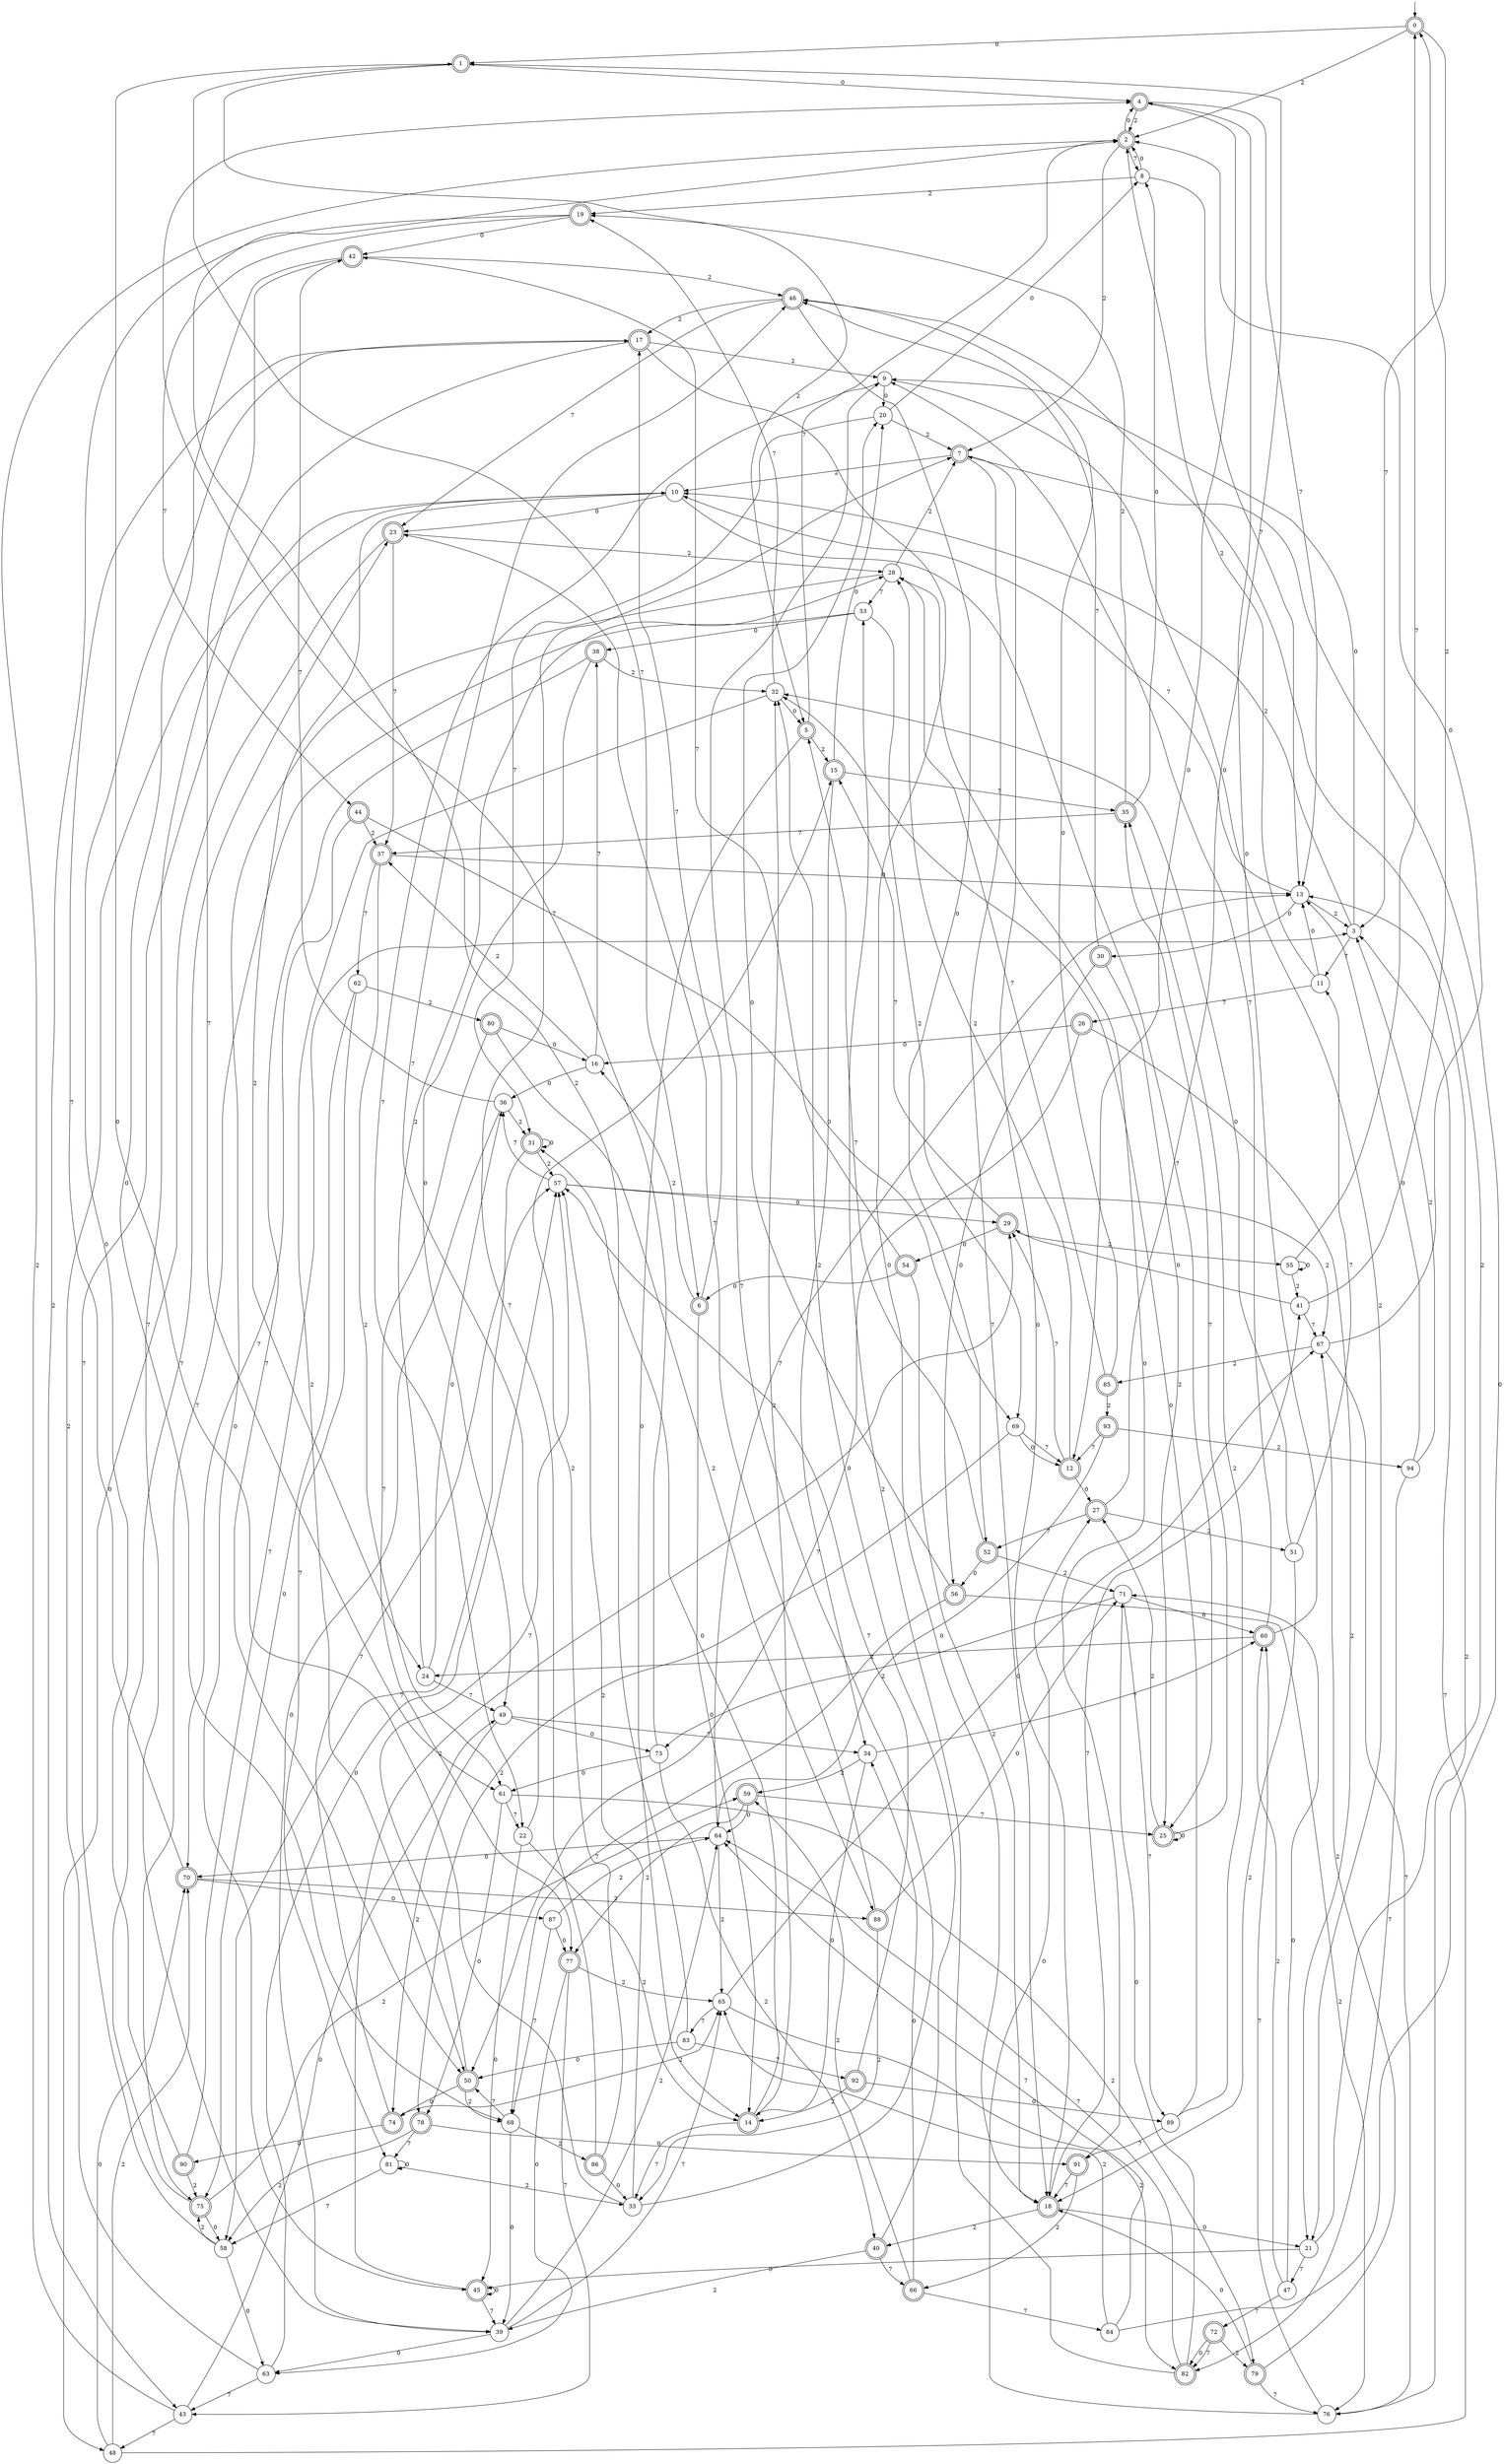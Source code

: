 digraph g {

	s0 [shape="doublecircle" label="0"];
	s1 [shape="doublecircle" label="1"];
	s2 [shape="doublecircle" label="2"];
	s3 [shape="circle" label="3"];
	s4 [shape="doublecircle" label="4"];
	s5 [shape="doublecircle" label="5"];
	s6 [shape="doublecircle" label="6"];
	s7 [shape="doublecircle" label="7"];
	s8 [shape="circle" label="8"];
	s9 [shape="circle" label="9"];
	s10 [shape="circle" label="10"];
	s11 [shape="circle" label="11"];
	s12 [shape="doublecircle" label="12"];
	s13 [shape="circle" label="13"];
	s14 [shape="doublecircle" label="14"];
	s15 [shape="doublecircle" label="15"];
	s16 [shape="circle" label="16"];
	s17 [shape="doublecircle" label="17"];
	s18 [shape="doublecircle" label="18"];
	s19 [shape="doublecircle" label="19"];
	s20 [shape="circle" label="20"];
	s21 [shape="circle" label="21"];
	s22 [shape="circle" label="22"];
	s23 [shape="doublecircle" label="23"];
	s24 [shape="circle" label="24"];
	s25 [shape="doublecircle" label="25"];
	s26 [shape="doublecircle" label="26"];
	s27 [shape="doublecircle" label="27"];
	s28 [shape="circle" label="28"];
	s29 [shape="doublecircle" label="29"];
	s30 [shape="doublecircle" label="30"];
	s31 [shape="doublecircle" label="31"];
	s32 [shape="circle" label="32"];
	s33 [shape="circle" label="33"];
	s34 [shape="circle" label="34"];
	s35 [shape="doublecircle" label="35"];
	s36 [shape="circle" label="36"];
	s37 [shape="doublecircle" label="37"];
	s38 [shape="doublecircle" label="38"];
	s39 [shape="circle" label="39"];
	s40 [shape="doublecircle" label="40"];
	s41 [shape="circle" label="41"];
	s42 [shape="doublecircle" label="42"];
	s43 [shape="circle" label="43"];
	s44 [shape="doublecircle" label="44"];
	s45 [shape="doublecircle" label="45"];
	s46 [shape="doublecircle" label="46"];
	s47 [shape="circle" label="47"];
	s48 [shape="circle" label="48"];
	s49 [shape="circle" label="49"];
	s50 [shape="doublecircle" label="50"];
	s51 [shape="circle" label="51"];
	s52 [shape="doublecircle" label="52"];
	s53 [shape="circle" label="53"];
	s54 [shape="doublecircle" label="54"];
	s55 [shape="circle" label="55"];
	s56 [shape="doublecircle" label="56"];
	s57 [shape="circle" label="57"];
	s58 [shape="circle" label="58"];
	s59 [shape="doublecircle" label="59"];
	s60 [shape="doublecircle" label="60"];
	s61 [shape="circle" label="61"];
	s62 [shape="circle" label="62"];
	s63 [shape="circle" label="63"];
	s64 [shape="circle" label="64"];
	s65 [shape="circle" label="65"];
	s66 [shape="doublecircle" label="66"];
	s67 [shape="circle" label="67"];
	s68 [shape="circle" label="68"];
	s69 [shape="circle" label="69"];
	s70 [shape="doublecircle" label="70"];
	s71 [shape="circle" label="71"];
	s72 [shape="doublecircle" label="72"];
	s73 [shape="circle" label="73"];
	s74 [shape="doublecircle" label="74"];
	s75 [shape="doublecircle" label="75"];
	s76 [shape="circle" label="76"];
	s77 [shape="doublecircle" label="77"];
	s78 [shape="doublecircle" label="78"];
	s79 [shape="doublecircle" label="79"];
	s80 [shape="doublecircle" label="80"];
	s81 [shape="circle" label="81"];
	s82 [shape="doublecircle" label="82"];
	s83 [shape="circle" label="83"];
	s84 [shape="circle" label="84"];
	s85 [shape="doublecircle" label="85"];
	s86 [shape="doublecircle" label="86"];
	s87 [shape="circle" label="87"];
	s88 [shape="doublecircle" label="88"];
	s89 [shape="circle" label="89"];
	s90 [shape="doublecircle" label="90"];
	s91 [shape="doublecircle" label="91"];
	s92 [shape="doublecircle" label="92"];
	s93 [shape="doublecircle" label="93"];
	s94 [shape="circle" label="94"];
	s0 -> s1 [label="0"];
	s0 -> s2 [label="2"];
	s0 -> s3 [label="7"];
	s1 -> s4 [label="0"];
	s1 -> s5 [label="2"];
	s1 -> s6 [label="7"];
	s2 -> s4 [label="0"];
	s2 -> s7 [label="2"];
	s2 -> s8 [label="7"];
	s3 -> s9 [label="0"];
	s3 -> s10 [label="2"];
	s3 -> s11 [label="7"];
	s4 -> s12 [label="0"];
	s4 -> s2 [label="2"];
	s4 -> s13 [label="7"];
	s5 -> s14 [label="0"];
	s5 -> s15 [label="2"];
	s5 -> s2 [label="7"];
	s6 -> s14 [label="0"];
	s6 -> s16 [label="2"];
	s6 -> s17 [label="7"];
	s7 -> s18 [label="0"];
	s7 -> s10 [label="2"];
	s7 -> s18 [label="7"];
	s8 -> s2 [label="0"];
	s8 -> s19 [label="2"];
	s8 -> s13 [label="7"];
	s9 -> s20 [label="0"];
	s9 -> s21 [label="2"];
	s9 -> s22 [label="7"];
	s10 -> s23 [label="0"];
	s10 -> s24 [label="2"];
	s10 -> s25 [label="7"];
	s11 -> s13 [label="0"];
	s11 -> s2 [label="2"];
	s11 -> s26 [label="7"];
	s12 -> s27 [label="0"];
	s12 -> s28 [label="2"];
	s12 -> s29 [label="7"];
	s13 -> s30 [label="0"];
	s13 -> s3 [label="2"];
	s13 -> s10 [label="7"];
	s14 -> s31 [label="0"];
	s14 -> s32 [label="2"];
	s14 -> s33 [label="7"];
	s15 -> s20 [label="0"];
	s15 -> s34 [label="2"];
	s15 -> s35 [label="7"];
	s16 -> s36 [label="0"];
	s16 -> s37 [label="2"];
	s16 -> s38 [label="7"];
	s17 -> s18 [label="0"];
	s17 -> s9 [label="2"];
	s17 -> s39 [label="7"];
	s18 -> s21 [label="0"];
	s18 -> s40 [label="2"];
	s18 -> s41 [label="7"];
	s19 -> s42 [label="0"];
	s19 -> s43 [label="2"];
	s19 -> s44 [label="7"];
	s20 -> s8 [label="0"];
	s20 -> s7 [label="2"];
	s20 -> s31 [label="7"];
	s21 -> s45 [label="0"];
	s21 -> s46 [label="2"];
	s21 -> s47 [label="7"];
	s22 -> s45 [label="0"];
	s22 -> s14 [label="2"];
	s22 -> s46 [label="7"];
	s23 -> s48 [label="0"];
	s23 -> s28 [label="2"];
	s23 -> s37 [label="7"];
	s24 -> s36 [label="0"];
	s24 -> s28 [label="2"];
	s24 -> s49 [label="7"];
	s25 -> s25 [label="0"];
	s25 -> s27 [label="2"];
	s25 -> s35 [label="7"];
	s26 -> s16 [label="0"];
	s26 -> s21 [label="2"];
	s26 -> s50 [label="7"];
	s27 -> s1 [label="0"];
	s27 -> s51 [label="2"];
	s27 -> s52 [label="7"];
	s28 -> s45 [label="0"];
	s28 -> s7 [label="2"];
	s28 -> s53 [label="7"];
	s29 -> s54 [label="0"];
	s29 -> s55 [label="2"];
	s29 -> s15 [label="7"];
	s30 -> s56 [label="0"];
	s30 -> s25 [label="2"];
	s30 -> s46 [label="7"];
	s31 -> s31 [label="0"];
	s31 -> s57 [label="2"];
	s31 -> s58 [label="7"];
	s32 -> s5 [label="0"];
	s32 -> s50 [label="2"];
	s32 -> s19 [label="7"];
	s33 -> s1 [label="0"];
	s33 -> s57 [label="2"];
	s33 -> s9 [label="7"];
	s34 -> s14 [label="0"];
	s34 -> s59 [label="2"];
	s34 -> s60 [label="7"];
	s35 -> s8 [label="0"];
	s35 -> s19 [label="2"];
	s35 -> s37 [label="7"];
	s36 -> s39 [label="0"];
	s36 -> s31 [label="2"];
	s36 -> s42 [label="7"];
	s37 -> s13 [label="0"];
	s37 -> s61 [label="2"];
	s37 -> s62 [label="7"];
	s38 -> s49 [label="0"];
	s38 -> s32 [label="2"];
	s38 -> s50 [label="7"];
	s39 -> s63 [label="0"];
	s39 -> s64 [label="2"];
	s39 -> s65 [label="7"];
	s40 -> s32 [label="0"];
	s40 -> s39 [label="2"];
	s40 -> s66 [label="7"];
	s41 -> s29 [label="0"];
	s41 -> s0 [label="2"];
	s41 -> s67 [label="7"];
	s42 -> s68 [label="0"];
	s42 -> s46 [label="2"];
	s42 -> s61 [label="7"];
	s43 -> s49 [label="0"];
	s43 -> s2 [label="2"];
	s43 -> s48 [label="7"];
	s44 -> s69 [label="0"];
	s44 -> s37 [label="2"];
	s44 -> s70 [label="7"];
	s45 -> s45 [label="0"];
	s45 -> s29 [label="2"];
	s45 -> s39 [label="7"];
	s46 -> s52 [label="0"];
	s46 -> s17 [label="2"];
	s46 -> s23 [label="7"];
	s47 -> s71 [label="0"];
	s47 -> s60 [label="2"];
	s47 -> s72 [label="7"];
	s48 -> s70 [label="0"];
	s48 -> s70 [label="2"];
	s48 -> s3 [label="7"];
	s49 -> s73 [label="0"];
	s49 -> s74 [label="2"];
	s49 -> s34 [label="7"];
	s50 -> s74 [label="0"];
	s50 -> s68 [label="2"];
	s50 -> s57 [label="7"];
	s51 -> s32 [label="0"];
	s51 -> s18 [label="2"];
	s51 -> s11 [label="7"];
	s52 -> s56 [label="0"];
	s52 -> s71 [label="2"];
	s52 -> s5 [label="7"];
	s53 -> s38 [label="0"];
	s53 -> s69 [label="2"];
	s53 -> s75 [label="7"];
	s54 -> s6 [label="0"];
	s54 -> s18 [label="2"];
	s54 -> s42 [label="7"];
	s55 -> s55 [label="0"];
	s55 -> s41 [label="2"];
	s55 -> s0 [label="7"];
	s56 -> s20 [label="0"];
	s56 -> s76 [label="2"];
	s56 -> s68 [label="7"];
	s57 -> s29 [label="0"];
	s57 -> s67 [label="2"];
	s57 -> s36 [label="7"];
	s58 -> s63 [label="0"];
	s58 -> s75 [label="2"];
	s58 -> s10 [label="7"];
	s59 -> s64 [label="0"];
	s59 -> s77 [label="2"];
	s59 -> s25 [label="7"];
	s60 -> s4 [label="0"];
	s60 -> s24 [label="2"];
	s60 -> s9 [label="7"];
	s61 -> s78 [label="0"];
	s61 -> s79 [label="2"];
	s61 -> s22 [label="7"];
	s62 -> s75 [label="0"];
	s62 -> s80 [label="2"];
	s62 -> s81 [label="7"];
	s63 -> s57 [label="0"];
	s63 -> s10 [label="2"];
	s63 -> s43 [label="7"];
	s64 -> s70 [label="0"];
	s64 -> s65 [label="2"];
	s64 -> s13 [label="7"];
	s65 -> s67 [label="0"];
	s65 -> s82 [label="2"];
	s65 -> s83 [label="7"];
	s66 -> s34 [label="0"];
	s66 -> s59 [label="2"];
	s66 -> s84 [label="7"];
	s67 -> s2 [label="0"];
	s67 -> s85 [label="2"];
	s67 -> s76 [label="7"];
	s68 -> s39 [label="0"];
	s68 -> s86 [label="2"];
	s68 -> s50 [label="7"];
	s69 -> s12 [label="0"];
	s69 -> s78 [label="2"];
	s69 -> s12 [label="7"];
	s70 -> s87 [label="0"];
	s70 -> s88 [label="2"];
	s70 -> s17 [label="7"];
	s71 -> s60 [label="0"];
	s71 -> s73 [label="2"];
	s71 -> s89 [label="7"];
	s72 -> s82 [label="0"];
	s72 -> s79 [label="2"];
	s72 -> s82 [label="7"];
	s73 -> s61 [label="0"];
	s73 -> s40 [label="2"];
	s73 -> s4 [label="7"];
	s74 -> s90 [label="0"];
	s74 -> s65 [label="2"];
	s74 -> s57 [label="7"];
	s75 -> s58 [label="0"];
	s75 -> s59 [label="2"];
	s75 -> s23 [label="7"];
	s76 -> s27 [label="0"];
	s76 -> s13 [label="2"];
	s76 -> s60 [label="7"];
	s77 -> s63 [label="0"];
	s77 -> s65 [label="2"];
	s77 -> s43 [label="7"];
	s78 -> s91 [label="0"];
	s78 -> s58 [label="2"];
	s78 -> s81 [label="7"];
	s79 -> s18 [label="0"];
	s79 -> s67 [label="2"];
	s79 -> s76 [label="7"];
	s80 -> s16 [label="0"];
	s80 -> s88 [label="2"];
	s80 -> s77 [label="7"];
	s81 -> s81 [label="0"];
	s81 -> s33 [label="2"];
	s81 -> s58 [label="7"];
	s82 -> s71 [label="0"];
	s82 -> s53 [label="2"];
	s82 -> s64 [label="7"];
	s83 -> s50 [label="0"];
	s83 -> s2 [label="2"];
	s83 -> s92 [label="7"];
	s84 -> s7 [label="0"];
	s84 -> s65 [label="2"];
	s84 -> s64 [label="7"];
	s85 -> s46 [label="0"];
	s85 -> s93 [label="2"];
	s85 -> s28 [label="7"];
	s86 -> s33 [label="0"];
	s86 -> s15 [label="2"];
	s86 -> s7 [label="7"];
	s87 -> s77 [label="0"];
	s87 -> s64 [label="2"];
	s87 -> s68 [label="7"];
	s88 -> s71 [label="0"];
	s88 -> s33 [label="2"];
	s88 -> s23 [label="7"];
	s89 -> s32 [label="0"];
	s89 -> s35 [label="2"];
	s89 -> s91 [label="7"];
	s90 -> s17 [label="0"];
	s90 -> s75 [label="2"];
	s90 -> s3 [label="7"];
	s91 -> s28 [label="0"];
	s91 -> s66 [label="2"];
	s91 -> s18 [label="7"];
	s92 -> s89 [label="0"];
	s92 -> s14 [label="2"];
	s92 -> s57 [label="7"];
	s93 -> s64 [label="0"];
	s93 -> s94 [label="2"];
	s93 -> s12 [label="7"];
	s94 -> s13 [label="0"];
	s94 -> s3 [label="2"];
	s94 -> s82 [label="7"];

__start0 [label="" shape="none" width="0" height="0"];
__start0 -> s0;

}

